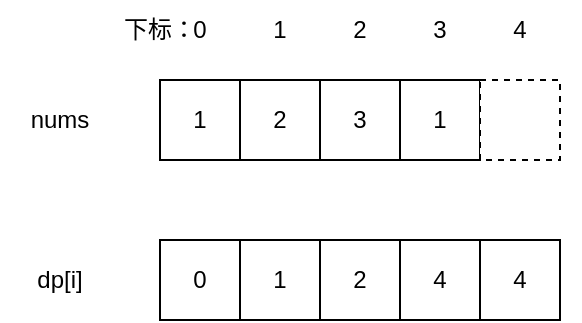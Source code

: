 <mxfile version="22.1.7" type="github">
  <diagram name="第 1 页" id="EwZEro1I0RQj5z0Lb-oY">
    <mxGraphModel dx="1050" dy="574" grid="1" gridSize="10" guides="1" tooltips="1" connect="1" arrows="1" fold="1" page="1" pageScale="1" pageWidth="827" pageHeight="1169" math="0" shadow="0">
      <root>
        <mxCell id="0" />
        <mxCell id="1" parent="0" />
        <mxCell id="FbIq0hwUkpmo_NCt-8us-2" value="1" style="rounded=0;whiteSpace=wrap;html=1;" vertex="1" parent="1">
          <mxGeometry x="100" y="400" width="40" height="40" as="geometry" />
        </mxCell>
        <mxCell id="FbIq0hwUkpmo_NCt-8us-3" value="2" style="rounded=0;whiteSpace=wrap;html=1;" vertex="1" parent="1">
          <mxGeometry x="140" y="400" width="40" height="40" as="geometry" />
        </mxCell>
        <mxCell id="FbIq0hwUkpmo_NCt-8us-4" value="3" style="rounded=0;whiteSpace=wrap;html=1;" vertex="1" parent="1">
          <mxGeometry x="180" y="400" width="40" height="40" as="geometry" />
        </mxCell>
        <mxCell id="FbIq0hwUkpmo_NCt-8us-5" value="1" style="rounded=0;whiteSpace=wrap;html=1;" vertex="1" parent="1">
          <mxGeometry x="220" y="400" width="40" height="40" as="geometry" />
        </mxCell>
        <mxCell id="FbIq0hwUkpmo_NCt-8us-6" value="0" style="rounded=0;whiteSpace=wrap;html=1;" vertex="1" parent="1">
          <mxGeometry x="100" y="480" width="40" height="40" as="geometry" />
        </mxCell>
        <mxCell id="FbIq0hwUkpmo_NCt-8us-7" value="1" style="rounded=0;whiteSpace=wrap;html=1;" vertex="1" parent="1">
          <mxGeometry x="140" y="480" width="40" height="40" as="geometry" />
        </mxCell>
        <mxCell id="FbIq0hwUkpmo_NCt-8us-8" value="2" style="rounded=0;whiteSpace=wrap;html=1;" vertex="1" parent="1">
          <mxGeometry x="180" y="480" width="40" height="40" as="geometry" />
        </mxCell>
        <mxCell id="FbIq0hwUkpmo_NCt-8us-9" value="nums" style="text;html=1;strokeColor=none;fillColor=none;align=center;verticalAlign=middle;whiteSpace=wrap;rounded=0;" vertex="1" parent="1">
          <mxGeometry x="20" y="405" width="60" height="30" as="geometry" />
        </mxCell>
        <mxCell id="FbIq0hwUkpmo_NCt-8us-10" value="0" style="text;html=1;strokeColor=none;fillColor=none;align=center;verticalAlign=middle;whiteSpace=wrap;rounded=0;" vertex="1" parent="1">
          <mxGeometry x="90" y="360" width="60" height="30" as="geometry" />
        </mxCell>
        <mxCell id="FbIq0hwUkpmo_NCt-8us-11" value="1" style="text;html=1;strokeColor=none;fillColor=none;align=center;verticalAlign=middle;whiteSpace=wrap;rounded=0;" vertex="1" parent="1">
          <mxGeometry x="130" y="360" width="60" height="30" as="geometry" />
        </mxCell>
        <mxCell id="FbIq0hwUkpmo_NCt-8us-12" value="2" style="text;html=1;strokeColor=none;fillColor=none;align=center;verticalAlign=middle;whiteSpace=wrap;rounded=0;" vertex="1" parent="1">
          <mxGeometry x="170" y="360" width="60" height="30" as="geometry" />
        </mxCell>
        <mxCell id="FbIq0hwUkpmo_NCt-8us-13" value="3" style="text;html=1;strokeColor=none;fillColor=none;align=center;verticalAlign=middle;whiteSpace=wrap;rounded=0;" vertex="1" parent="1">
          <mxGeometry x="210" y="360" width="60" height="30" as="geometry" />
        </mxCell>
        <mxCell id="FbIq0hwUkpmo_NCt-8us-14" value="4" style="rounded=0;whiteSpace=wrap;html=1;" vertex="1" parent="1">
          <mxGeometry x="260" y="480" width="40" height="40" as="geometry" />
        </mxCell>
        <mxCell id="FbIq0hwUkpmo_NCt-8us-15" value="4" style="rounded=0;whiteSpace=wrap;html=1;" vertex="1" parent="1">
          <mxGeometry x="220" y="480" width="40" height="40" as="geometry" />
        </mxCell>
        <mxCell id="FbIq0hwUkpmo_NCt-8us-16" value="4" style="text;html=1;strokeColor=none;fillColor=none;align=center;verticalAlign=middle;whiteSpace=wrap;rounded=0;" vertex="1" parent="1">
          <mxGeometry x="250" y="360" width="60" height="30" as="geometry" />
        </mxCell>
        <mxCell id="FbIq0hwUkpmo_NCt-8us-17" value="" style="rounded=0;whiteSpace=wrap;html=1;dashed=1;" vertex="1" parent="1">
          <mxGeometry x="260" y="400" width="40" height="40" as="geometry" />
        </mxCell>
        <mxCell id="FbIq0hwUkpmo_NCt-8us-18" value="dp[i]" style="text;html=1;strokeColor=none;fillColor=none;align=center;verticalAlign=middle;whiteSpace=wrap;rounded=0;" vertex="1" parent="1">
          <mxGeometry x="20" y="485" width="60" height="30" as="geometry" />
        </mxCell>
        <mxCell id="FbIq0hwUkpmo_NCt-8us-19" value="下标：" style="text;html=1;strokeColor=none;fillColor=none;align=center;verticalAlign=middle;whiteSpace=wrap;rounded=0;" vertex="1" parent="1">
          <mxGeometry x="70" y="360" width="60" height="30" as="geometry" />
        </mxCell>
      </root>
    </mxGraphModel>
  </diagram>
</mxfile>

